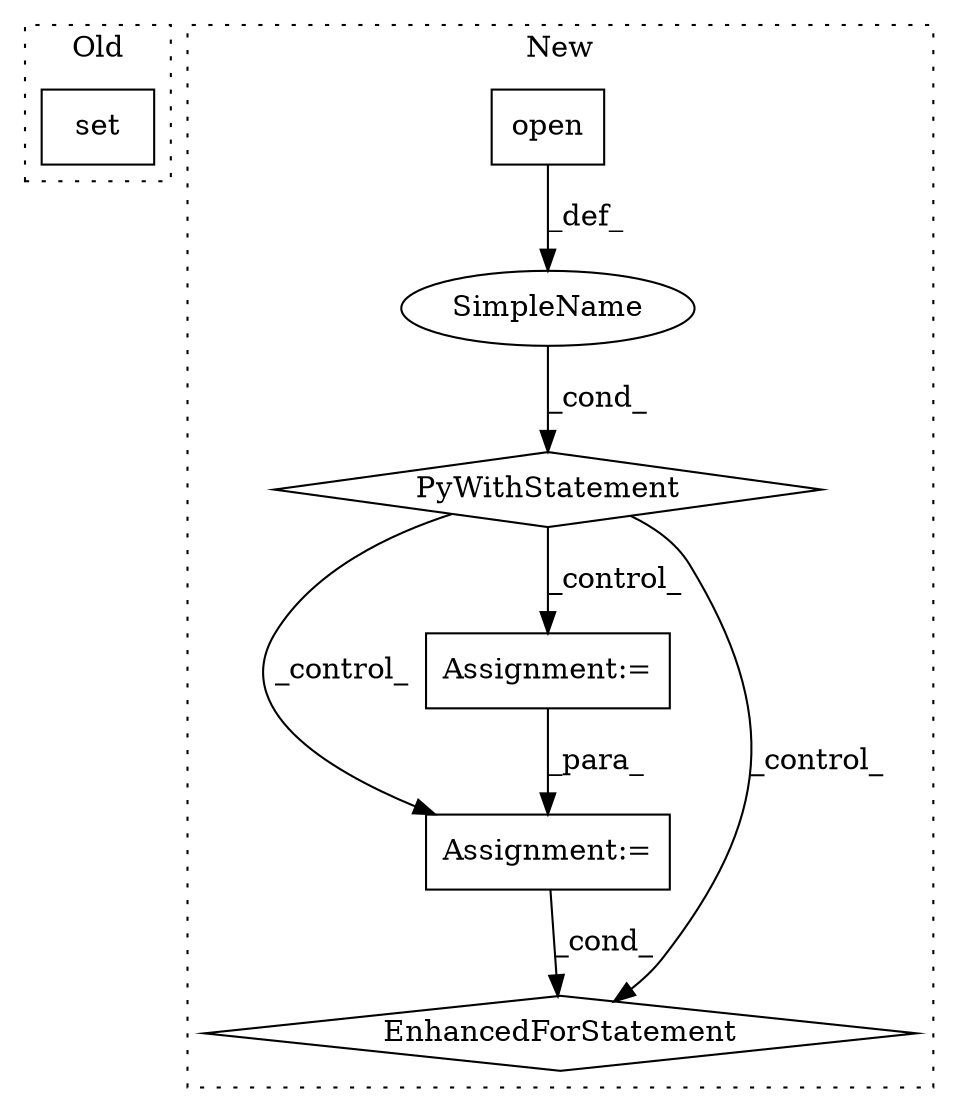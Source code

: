 digraph G {
subgraph cluster0 {
1 [label="set" a="32" s="1385,1522" l="15,-5" shape="box"];
label = "Old";
style="dotted";
}
subgraph cluster1 {
2 [label="open" a="32" s="929,963" l="5,1" shape="box"];
3 [label="PyWithStatement" a="104" s="919,964" l="10,2" shape="diamond"];
4 [label="Assignment:=" a="7" s="1000,1082" l="57,2" shape="box"];
5 [label="SimpleName" a="42" s="" l="" shape="ellipse"];
6 [label="Assignment:=" a="7" s="981" l="11" shape="box"];
7 [label="EnhancedForStatement" a="70" s="1000,1082" l="57,2" shape="diamond"];
label = "New";
style="dotted";
}
2 -> 5 [label="_def_"];
3 -> 4 [label="_control_"];
3 -> 7 [label="_control_"];
3 -> 6 [label="_control_"];
4 -> 7 [label="_cond_"];
5 -> 3 [label="_cond_"];
6 -> 4 [label="_para_"];
}